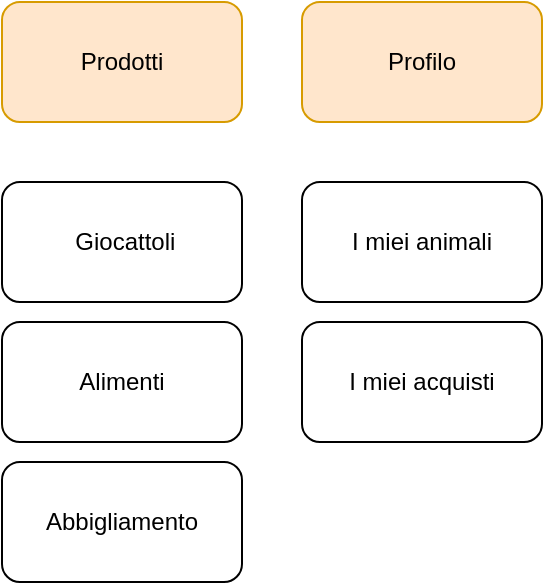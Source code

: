<mxfile version="24.1.0" type="device">
  <diagram name="Page-1" id="ZExRpHiHPJ2NBSE-4J2v">
    <mxGraphModel dx="754" dy="340" grid="1" gridSize="10" guides="1" tooltips="1" connect="1" arrows="1" fold="1" page="1" pageScale="1" pageWidth="827" pageHeight="1169" math="0" shadow="0">
      <root>
        <mxCell id="0" />
        <mxCell id="1" parent="0" />
        <mxCell id="FmY4Wl5yj3S2OKt5iesV-1" value="Prodotti" style="whiteSpace=wrap;html=1;rounded=1;fillColor=#ffe6cc;strokeColor=#d79b00;" vertex="1" parent="1">
          <mxGeometry x="190" y="70" width="120" height="60" as="geometry" />
        </mxCell>
        <mxCell id="FmY4Wl5yj3S2OKt5iesV-3" value="Alimenti" style="whiteSpace=wrap;html=1;rounded=1;" vertex="1" parent="1">
          <mxGeometry x="190" y="230" width="120" height="60" as="geometry" />
        </mxCell>
        <mxCell id="FmY4Wl5yj3S2OKt5iesV-5" value="Abbigliamento" style="whiteSpace=wrap;html=1;rounded=1;" vertex="1" parent="1">
          <mxGeometry x="190" y="300" width="120" height="60" as="geometry" />
        </mxCell>
        <mxCell id="FmY4Wl5yj3S2OKt5iesV-10" value="&amp;nbsp;Giocattoli" style="whiteSpace=wrap;html=1;rounded=1;" vertex="1" parent="1">
          <mxGeometry x="190" y="160" width="120" height="60" as="geometry" />
        </mxCell>
        <mxCell id="FmY4Wl5yj3S2OKt5iesV-12" value="Profilo" style="whiteSpace=wrap;html=1;rounded=1;fillColor=#ffe6cc;strokeColor=#d79b00;" vertex="1" parent="1">
          <mxGeometry x="340" y="70" width="120" height="60" as="geometry" />
        </mxCell>
        <mxCell id="FmY4Wl5yj3S2OKt5iesV-13" value="I miei animali" style="whiteSpace=wrap;html=1;rounded=1;" vertex="1" parent="1">
          <mxGeometry x="340" y="160" width="120" height="60" as="geometry" />
        </mxCell>
        <mxCell id="FmY4Wl5yj3S2OKt5iesV-14" value="I miei acquisti" style="whiteSpace=wrap;html=1;rounded=1;" vertex="1" parent="1">
          <mxGeometry x="340" y="230" width="120" height="60" as="geometry" />
        </mxCell>
      </root>
    </mxGraphModel>
  </diagram>
</mxfile>
